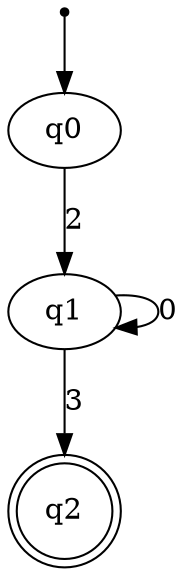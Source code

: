 digraph {
	inic[shape=point];
    inic->q0;
    q0->q1 [label="2"];
    q1->q1 [label="0"];
    q1->q2 [label="3"];

    q2[shape=doublecircle];
}
